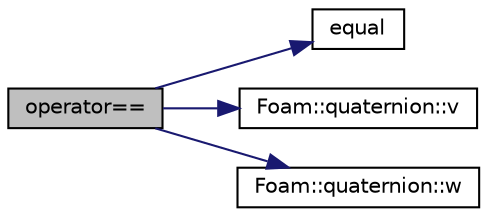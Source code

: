 digraph "operator=="
{
  bgcolor="transparent";
  edge [fontname="Helvetica",fontsize="10",labelfontname="Helvetica",labelfontsize="10"];
  node [fontname="Helvetica",fontsize="10",shape=record];
  rankdir="LR";
  Node135298 [label="operator==",height=0.2,width=0.4,color="black", fillcolor="grey75", style="filled", fontcolor="black"];
  Node135298 -> Node135299 [color="midnightblue",fontsize="10",style="solid",fontname="Helvetica"];
  Node135299 [label="equal",height=0.2,width=0.4,color="black",URL="$a21851.html#a0ed9ee813cd2f52f84744f4b69b370f3"];
  Node135298 -> Node135300 [color="midnightblue",fontsize="10",style="solid",fontname="Helvetica"];
  Node135300 [label="Foam::quaternion::v",height=0.2,width=0.4,color="black",URL="$a29337.html#a0b28d9569e4deded6b9ae485461d0b04",tooltip="Vector part of the quaternion ( = axis of rotation) "];
  Node135298 -> Node135301 [color="midnightblue",fontsize="10",style="solid",fontname="Helvetica"];
  Node135301 [label="Foam::quaternion::w",height=0.2,width=0.4,color="black",URL="$a29337.html#a65b3f9bfe6acd8b71cefd575fab0d05c",tooltip="Scalar part of the quaternion ( = cos(theta/2) for rotation) "];
}
